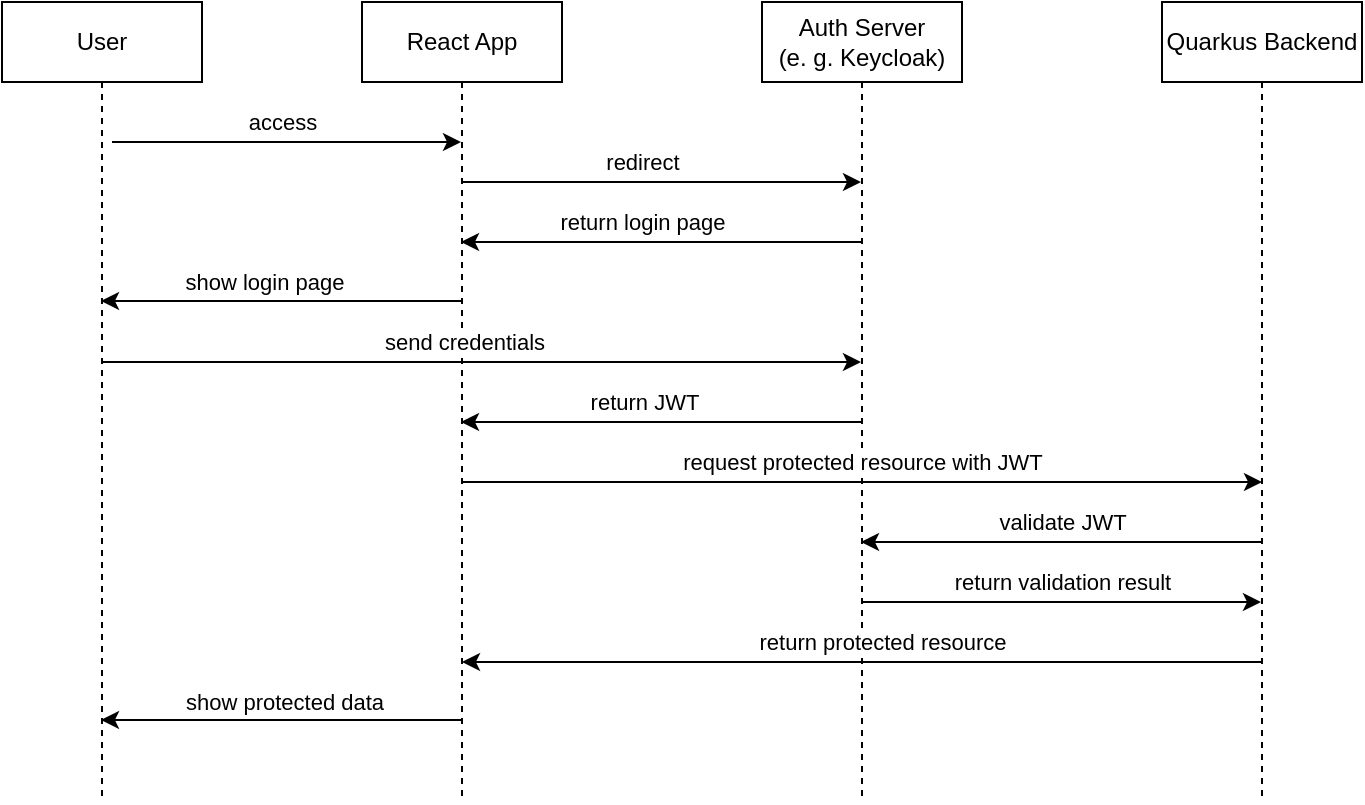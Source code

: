 <mxfile version="26.2.9">
  <diagram name="Page-1" id="2YBvvXClWsGukQMizWep">
    <mxGraphModel dx="1548" dy="824" grid="1" gridSize="10" guides="1" tooltips="1" connect="1" arrows="1" fold="1" page="1" pageScale="1" pageWidth="850" pageHeight="1100" math="0" shadow="0">
      <root>
        <mxCell id="0" />
        <mxCell id="1" parent="0" />
        <mxCell id="aM9ryv3xv72pqoxQDRHE-1" value="User" style="shape=umlLifeline;perimeter=lifelinePerimeter;whiteSpace=wrap;html=1;container=0;dropTarget=0;collapsible=0;recursiveResize=0;outlineConnect=0;portConstraint=eastwest;newEdgeStyle={&quot;edgeStyle&quot;:&quot;elbowEdgeStyle&quot;,&quot;elbow&quot;:&quot;vertical&quot;,&quot;curved&quot;:0,&quot;rounded&quot;:0};" parent="1" vertex="1">
          <mxGeometry x="40" y="40" width="100" height="400" as="geometry" />
        </mxCell>
        <mxCell id="aM9ryv3xv72pqoxQDRHE-5" value="React App" style="shape=umlLifeline;perimeter=lifelinePerimeter;whiteSpace=wrap;html=1;container=0;dropTarget=0;collapsible=0;recursiveResize=0;outlineConnect=0;portConstraint=eastwest;newEdgeStyle={&quot;edgeStyle&quot;:&quot;elbowEdgeStyle&quot;,&quot;elbow&quot;:&quot;vertical&quot;,&quot;curved&quot;:0,&quot;rounded&quot;:0};" parent="1" vertex="1">
          <mxGeometry x="220" y="40" width="100" height="400" as="geometry" />
        </mxCell>
        <mxCell id="iTMWfm9Xy1YcxpvQmgj6-1" value="Auth Server&lt;div&gt;(e. g. Keycloak)&lt;/div&gt;" style="shape=umlLifeline;perimeter=lifelinePerimeter;whiteSpace=wrap;html=1;container=0;dropTarget=0;collapsible=0;recursiveResize=0;outlineConnect=0;portConstraint=eastwest;newEdgeStyle={&quot;edgeStyle&quot;:&quot;elbowEdgeStyle&quot;,&quot;elbow&quot;:&quot;vertical&quot;,&quot;curved&quot;:0,&quot;rounded&quot;:0};" parent="1" vertex="1">
          <mxGeometry x="420" y="40" width="100" height="400" as="geometry" />
        </mxCell>
        <mxCell id="iTMWfm9Xy1YcxpvQmgj6-2" value="Quarkus Backend" style="shape=umlLifeline;perimeter=lifelinePerimeter;whiteSpace=wrap;html=1;container=0;dropTarget=0;collapsible=0;recursiveResize=0;outlineConnect=0;portConstraint=eastwest;newEdgeStyle={&quot;edgeStyle&quot;:&quot;elbowEdgeStyle&quot;,&quot;elbow&quot;:&quot;vertical&quot;,&quot;curved&quot;:0,&quot;rounded&quot;:0};" parent="1" vertex="1">
          <mxGeometry x="620" y="40" width="100" height="400" as="geometry" />
        </mxCell>
        <mxCell id="iTMWfm9Xy1YcxpvQmgj6-4" value="" style="endArrow=classic;html=1;rounded=0;exitX=1;exitY=0;exitDx=0;exitDy=0;" parent="1" target="aM9ryv3xv72pqoxQDRHE-5" edge="1">
          <mxGeometry width="50" height="50" relative="1" as="geometry">
            <mxPoint x="95" y="110.0" as="sourcePoint" />
            <mxPoint x="200" y="110" as="targetPoint" />
          </mxGeometry>
        </mxCell>
        <mxCell id="iTMWfm9Xy1YcxpvQmgj6-6" value="access" style="edgeLabel;html=1;align=center;verticalAlign=middle;resizable=0;points=[];" parent="iTMWfm9Xy1YcxpvQmgj6-4" vertex="1" connectable="0">
          <mxGeometry x="0.238" y="-1" relative="1" as="geometry">
            <mxPoint x="-23" y="-11" as="offset" />
          </mxGeometry>
        </mxCell>
        <mxCell id="iTMWfm9Xy1YcxpvQmgj6-7" value="" style="endArrow=classic;html=1;rounded=0;" parent="1" edge="1">
          <mxGeometry width="50" height="50" relative="1" as="geometry">
            <mxPoint x="269.5" y="130" as="sourcePoint" />
            <mxPoint x="469.5" y="130" as="targetPoint" />
          </mxGeometry>
        </mxCell>
        <mxCell id="iTMWfm9Xy1YcxpvQmgj6-8" value="redirect" style="edgeLabel;html=1;align=center;verticalAlign=middle;resizable=0;points=[];" parent="iTMWfm9Xy1YcxpvQmgj6-7" vertex="1" connectable="0">
          <mxGeometry x="0.555" y="3" relative="1" as="geometry">
            <mxPoint x="-65" y="-7" as="offset" />
          </mxGeometry>
        </mxCell>
        <mxCell id="iTMWfm9Xy1YcxpvQmgj6-9" value="" style="endArrow=classic;html=1;rounded=0;" parent="1" edge="1">
          <mxGeometry width="50" height="50" relative="1" as="geometry">
            <mxPoint x="469.5" y="160" as="sourcePoint" />
            <mxPoint x="269.5" y="160" as="targetPoint" />
          </mxGeometry>
        </mxCell>
        <mxCell id="iTMWfm9Xy1YcxpvQmgj6-10" value="return login page" style="edgeLabel;html=1;align=center;verticalAlign=middle;resizable=0;points=[];" parent="iTMWfm9Xy1YcxpvQmgj6-9" vertex="1" connectable="0">
          <mxGeometry x="-0.435" relative="1" as="geometry">
            <mxPoint x="-53" y="-10" as="offset" />
          </mxGeometry>
        </mxCell>
        <mxCell id="iTMWfm9Xy1YcxpvQmgj6-11" value="" style="endArrow=classic;html=1;rounded=0;" parent="1" edge="1">
          <mxGeometry width="50" height="50" relative="1" as="geometry">
            <mxPoint x="269.5" y="189.5" as="sourcePoint" />
            <mxPoint x="89.5" y="189.5" as="targetPoint" />
          </mxGeometry>
        </mxCell>
        <mxCell id="iTMWfm9Xy1YcxpvQmgj6-12" value="show login page" style="edgeLabel;html=1;align=center;verticalAlign=middle;resizable=0;points=[];" parent="iTMWfm9Xy1YcxpvQmgj6-11" vertex="1" connectable="0">
          <mxGeometry x="0.306" y="-1" relative="1" as="geometry">
            <mxPoint x="19" y="-9" as="offset" />
          </mxGeometry>
        </mxCell>
        <mxCell id="iTMWfm9Xy1YcxpvQmgj6-13" value="" style="endArrow=classic;html=1;rounded=0;" parent="1" edge="1">
          <mxGeometry width="50" height="50" relative="1" as="geometry">
            <mxPoint x="89.5" y="220" as="sourcePoint" />
            <mxPoint x="469.5" y="220" as="targetPoint" />
          </mxGeometry>
        </mxCell>
        <mxCell id="iTMWfm9Xy1YcxpvQmgj6-14" value="send credentials" style="edgeLabel;html=1;align=center;verticalAlign=middle;resizable=0;points=[];" parent="iTMWfm9Xy1YcxpvQmgj6-13" vertex="1" connectable="0">
          <mxGeometry x="-0.313" y="-2" relative="1" as="geometry">
            <mxPoint x="51" y="-12" as="offset" />
          </mxGeometry>
        </mxCell>
        <mxCell id="iTMWfm9Xy1YcxpvQmgj6-15" value="" style="endArrow=classic;html=1;rounded=0;" parent="1" edge="1">
          <mxGeometry width="50" height="50" relative="1" as="geometry">
            <mxPoint x="469.5" y="250" as="sourcePoint" />
            <mxPoint x="269.5" y="250" as="targetPoint" />
          </mxGeometry>
        </mxCell>
        <mxCell id="iTMWfm9Xy1YcxpvQmgj6-16" value="return JWT" style="edgeLabel;html=1;align=center;verticalAlign=middle;resizable=0;points=[];" parent="iTMWfm9Xy1YcxpvQmgj6-15" vertex="1" connectable="0">
          <mxGeometry x="-0.125" y="2" relative="1" as="geometry">
            <mxPoint x="-21" y="-12" as="offset" />
          </mxGeometry>
        </mxCell>
        <mxCell id="iTMWfm9Xy1YcxpvQmgj6-17" value="" style="endArrow=classic;html=1;rounded=0;" parent="1" edge="1">
          <mxGeometry width="50" height="50" relative="1" as="geometry">
            <mxPoint x="270" y="280" as="sourcePoint" />
            <mxPoint x="670" y="280" as="targetPoint" />
          </mxGeometry>
        </mxCell>
        <mxCell id="iTMWfm9Xy1YcxpvQmgj6-18" value="request protected resource with JWT" style="edgeLabel;html=1;align=center;verticalAlign=middle;resizable=0;points=[];" parent="iTMWfm9Xy1YcxpvQmgj6-17" vertex="1" connectable="0">
          <mxGeometry x="-0.42" y="2" relative="1" as="geometry">
            <mxPoint x="84" y="-8" as="offset" />
          </mxGeometry>
        </mxCell>
        <mxCell id="iTMWfm9Xy1YcxpvQmgj6-19" value="" style="endArrow=classic;html=1;rounded=0;" parent="1" edge="1">
          <mxGeometry width="50" height="50" relative="1" as="geometry">
            <mxPoint x="669.5" y="310" as="sourcePoint" />
            <mxPoint x="469.5" y="310" as="targetPoint" />
          </mxGeometry>
        </mxCell>
        <mxCell id="iTMWfm9Xy1YcxpvQmgj6-20" value="validate JWT" style="edgeLabel;html=1;align=center;verticalAlign=middle;resizable=0;points=[];" parent="iTMWfm9Xy1YcxpvQmgj6-19" vertex="1" connectable="0">
          <mxGeometry x="-0.425" relative="1" as="geometry">
            <mxPoint x="-42" y="-10" as="offset" />
          </mxGeometry>
        </mxCell>
        <mxCell id="iTMWfm9Xy1YcxpvQmgj6-21" value="" style="endArrow=classic;html=1;rounded=0;" parent="1" source="iTMWfm9Xy1YcxpvQmgj6-1" target="iTMWfm9Xy1YcxpvQmgj6-2" edge="1">
          <mxGeometry width="50" height="50" relative="1" as="geometry">
            <mxPoint x="500" y="400" as="sourcePoint" />
            <mxPoint x="550" y="350" as="targetPoint" />
            <Array as="points">
              <mxPoint x="590" y="340" />
            </Array>
          </mxGeometry>
        </mxCell>
        <mxCell id="iTMWfm9Xy1YcxpvQmgj6-22" value="return validation result" style="edgeLabel;html=1;align=center;verticalAlign=middle;resizable=0;points=[];" parent="iTMWfm9Xy1YcxpvQmgj6-21" vertex="1" connectable="0">
          <mxGeometry x="0.085" relative="1" as="geometry">
            <mxPoint x="-8" y="-10" as="offset" />
          </mxGeometry>
        </mxCell>
        <mxCell id="iTMWfm9Xy1YcxpvQmgj6-23" value="" style="endArrow=classic;html=1;rounded=0;" parent="1" edge="1">
          <mxGeometry width="50" height="50" relative="1" as="geometry">
            <mxPoint x="670" y="370" as="sourcePoint" />
            <mxPoint x="270" y="370" as="targetPoint" />
          </mxGeometry>
        </mxCell>
        <mxCell id="iTMWfm9Xy1YcxpvQmgj6-24" value="return protected resource" style="edgeLabel;html=1;align=center;verticalAlign=middle;resizable=0;points=[];" parent="iTMWfm9Xy1YcxpvQmgj6-23" vertex="1" connectable="0">
          <mxGeometry x="-0.32" y="2" relative="1" as="geometry">
            <mxPoint x="-54" y="-12" as="offset" />
          </mxGeometry>
        </mxCell>
        <mxCell id="iTMWfm9Xy1YcxpvQmgj6-25" value="" style="endArrow=classic;html=1;rounded=0;" parent="1" edge="1">
          <mxGeometry width="50" height="50" relative="1" as="geometry">
            <mxPoint x="269.5" y="399" as="sourcePoint" />
            <mxPoint x="89.5" y="399" as="targetPoint" />
          </mxGeometry>
        </mxCell>
        <mxCell id="iTMWfm9Xy1YcxpvQmgj6-26" value="show protected data" style="edgeLabel;html=1;align=center;verticalAlign=middle;resizable=0;points=[];" parent="iTMWfm9Xy1YcxpvQmgj6-25" vertex="1" connectable="0">
          <mxGeometry x="0.55" relative="1" as="geometry">
            <mxPoint x="51" y="-9" as="offset" />
          </mxGeometry>
        </mxCell>
      </root>
    </mxGraphModel>
  </diagram>
</mxfile>
